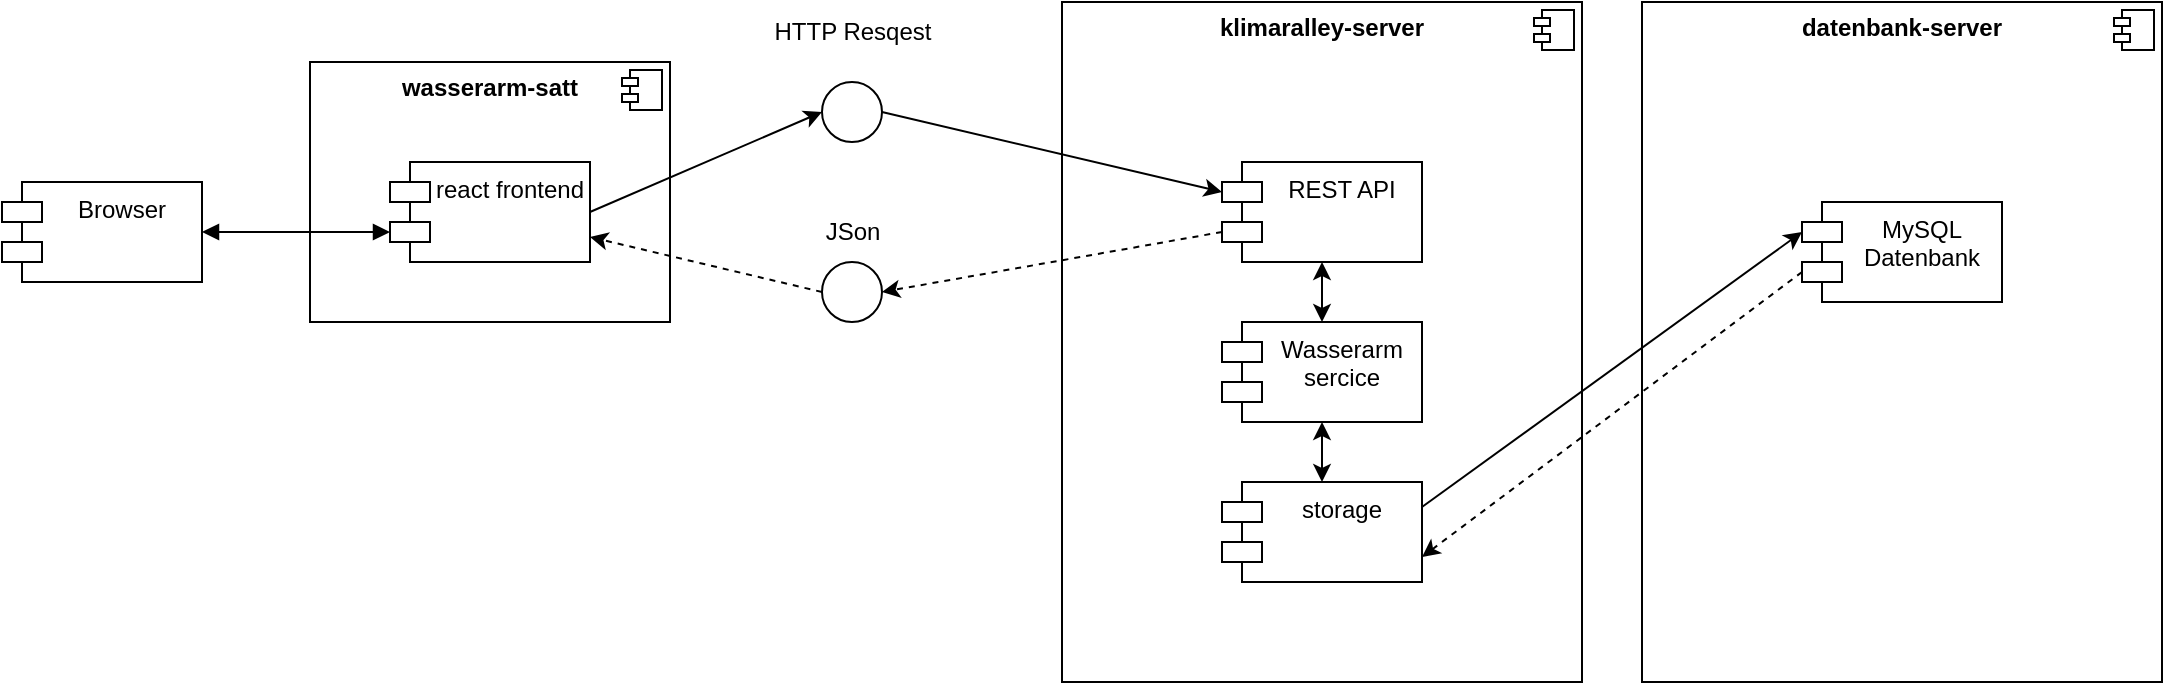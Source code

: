 <mxfile version="24.2.2" type="device">
  <diagram name="Seite-1" id="3G8G58sb3bfXZikpA64S">
    <mxGraphModel dx="1211" dy="659" grid="1" gridSize="10" guides="1" tooltips="1" connect="1" arrows="1" fold="1" page="1" pageScale="1" pageWidth="827" pageHeight="1169" math="0" shadow="0">
      <root>
        <mxCell id="0" />
        <mxCell id="1" parent="0" />
        <mxCell id="jdcSAK3IPF-zKG4RJlUi-18" value="&lt;p style=&quot;margin:0px;margin-top:6px;text-align:center;&quot;&gt;&lt;b&gt;klimaralley-server&lt;/b&gt;&lt;/p&gt;" style="align=left;overflow=fill;html=1;dropTarget=0;whiteSpace=wrap;" vertex="1" parent="1">
          <mxGeometry x="790" y="360" width="260" height="340" as="geometry" />
        </mxCell>
        <mxCell id="jdcSAK3IPF-zKG4RJlUi-19" value="" style="shape=component;jettyWidth=8;jettyHeight=4;" vertex="1" parent="jdcSAK3IPF-zKG4RJlUi-18">
          <mxGeometry x="1" width="20" height="20" relative="1" as="geometry">
            <mxPoint x="-24" y="4" as="offset" />
          </mxGeometry>
        </mxCell>
        <mxCell id="jdcSAK3IPF-zKG4RJlUi-10" value="REST API" style="shape=module;align=left;spacingLeft=20;align=center;verticalAlign=top;whiteSpace=wrap;html=1;" vertex="1" parent="1">
          <mxGeometry x="870" y="440" width="100" height="50" as="geometry" />
        </mxCell>
        <mxCell id="jdcSAK3IPF-zKG4RJlUi-12" value="Browser" style="shape=module;align=left;spacingLeft=20;align=center;verticalAlign=top;whiteSpace=wrap;html=1;" vertex="1" parent="1">
          <mxGeometry x="260" y="450" width="100" height="50" as="geometry" />
        </mxCell>
        <mxCell id="jdcSAK3IPF-zKG4RJlUi-15" value="&lt;p style=&quot;margin:0px;margin-top:6px;text-align:center;&quot;&gt;&lt;b&gt;wasserarm-satt&lt;/b&gt;&lt;/p&gt;" style="align=left;overflow=fill;html=1;dropTarget=0;whiteSpace=wrap;" vertex="1" parent="1">
          <mxGeometry x="414" y="390" width="180" height="130" as="geometry" />
        </mxCell>
        <mxCell id="jdcSAK3IPF-zKG4RJlUi-16" value="" style="shape=component;jettyWidth=8;jettyHeight=4;" vertex="1" parent="jdcSAK3IPF-zKG4RJlUi-15">
          <mxGeometry x="1" width="20" height="20" relative="1" as="geometry">
            <mxPoint x="-24" y="4" as="offset" />
          </mxGeometry>
        </mxCell>
        <mxCell id="jdcSAK3IPF-zKG4RJlUi-13" value="react frontend" style="shape=module;align=left;spacingLeft=20;align=center;verticalAlign=top;whiteSpace=wrap;html=1;" vertex="1" parent="1">
          <mxGeometry x="454" y="440" width="100" height="50" as="geometry" />
        </mxCell>
        <mxCell id="jdcSAK3IPF-zKG4RJlUi-14" value="" style="ellipse;whiteSpace=wrap;html=1;aspect=fixed;" vertex="1" parent="1">
          <mxGeometry x="670" y="400" width="30" height="30" as="geometry" />
        </mxCell>
        <mxCell id="jdcSAK3IPF-zKG4RJlUi-17" value="" style="endArrow=block;startArrow=block;endFill=1;startFill=1;html=1;rounded=0;exitX=1;exitY=0.5;exitDx=0;exitDy=0;entryX=0;entryY=0;entryDx=0;entryDy=35;entryPerimeter=0;" edge="1" parent="1" source="jdcSAK3IPF-zKG4RJlUi-12" target="jdcSAK3IPF-zKG4RJlUi-13">
          <mxGeometry width="160" relative="1" as="geometry">
            <mxPoint x="330" y="390" as="sourcePoint" />
            <mxPoint x="490" y="390" as="targetPoint" />
          </mxGeometry>
        </mxCell>
        <mxCell id="jdcSAK3IPF-zKG4RJlUi-20" value="" style="endArrow=classic;html=1;rounded=0;entryX=0;entryY=0.5;entryDx=0;entryDy=0;exitX=1;exitY=0.5;exitDx=0;exitDy=0;" edge="1" parent="1" source="jdcSAK3IPF-zKG4RJlUi-13" target="jdcSAK3IPF-zKG4RJlUi-14">
          <mxGeometry width="50" height="50" relative="1" as="geometry">
            <mxPoint x="380" y="430" as="sourcePoint" />
            <mxPoint x="440" y="370" as="targetPoint" />
          </mxGeometry>
        </mxCell>
        <mxCell id="jdcSAK3IPF-zKG4RJlUi-21" value="HTTP Resqest" style="text;html=1;align=center;verticalAlign=middle;resizable=0;points=[];autosize=1;strokeColor=none;fillColor=none;" vertex="1" parent="1">
          <mxGeometry x="635" y="360" width="100" height="30" as="geometry" />
        </mxCell>
        <mxCell id="jdcSAK3IPF-zKG4RJlUi-22" value="" style="endArrow=classic;html=1;rounded=0;exitX=1;exitY=0.5;exitDx=0;exitDy=0;entryX=0;entryY=0;entryDx=0;entryDy=15;entryPerimeter=0;" edge="1" parent="1" source="jdcSAK3IPF-zKG4RJlUi-14" target="jdcSAK3IPF-zKG4RJlUi-10">
          <mxGeometry width="50" height="50" relative="1" as="geometry">
            <mxPoint x="700" y="420" as="sourcePoint" />
            <mxPoint x="750" y="370" as="targetPoint" />
          </mxGeometry>
        </mxCell>
        <mxCell id="jdcSAK3IPF-zKG4RJlUi-24" value="" style="endArrow=classic;html=1;rounded=0;exitX=0;exitY=0;exitDx=0;exitDy=35;exitPerimeter=0;entryX=1;entryY=0.5;entryDx=0;entryDy=0;dashed=1;" edge="1" parent="1" source="jdcSAK3IPF-zKG4RJlUi-10" target="jdcSAK3IPF-zKG4RJlUi-25">
          <mxGeometry width="50" height="50" relative="1" as="geometry">
            <mxPoint x="570" y="425" as="sourcePoint" />
            <mxPoint x="600" y="510" as="targetPoint" />
          </mxGeometry>
        </mxCell>
        <mxCell id="jdcSAK3IPF-zKG4RJlUi-25" value="" style="ellipse;whiteSpace=wrap;html=1;aspect=fixed;" vertex="1" parent="1">
          <mxGeometry x="670" y="490" width="30" height="30" as="geometry" />
        </mxCell>
        <mxCell id="jdcSAK3IPF-zKG4RJlUi-26" value="JSon" style="text;html=1;align=center;verticalAlign=middle;resizable=0;points=[];autosize=1;strokeColor=none;fillColor=none;" vertex="1" parent="1">
          <mxGeometry x="660" y="460" width="50" height="30" as="geometry" />
        </mxCell>
        <mxCell id="jdcSAK3IPF-zKG4RJlUi-28" value="" style="endArrow=classic;html=1;rounded=0;exitX=0;exitY=0.5;exitDx=0;exitDy=0;entryX=1;entryY=0.75;entryDx=0;entryDy=0;dashed=1;" edge="1" parent="1" source="jdcSAK3IPF-zKG4RJlUi-25" target="jdcSAK3IPF-zKG4RJlUi-13">
          <mxGeometry width="50" height="50" relative="1" as="geometry">
            <mxPoint x="837" y="485" as="sourcePoint" />
            <mxPoint x="570" y="515" as="targetPoint" />
          </mxGeometry>
        </mxCell>
        <mxCell id="jdcSAK3IPF-zKG4RJlUi-29" value="Wasserarm sercice" style="shape=module;align=left;spacingLeft=20;align=center;verticalAlign=top;whiteSpace=wrap;html=1;" vertex="1" parent="1">
          <mxGeometry x="870" y="520" width="100" height="50" as="geometry" />
        </mxCell>
        <mxCell id="jdcSAK3IPF-zKG4RJlUi-31" value="&lt;p style=&quot;margin:0px;margin-top:6px;text-align:center;&quot;&gt;&lt;b&gt;datenbank-server&lt;/b&gt;&lt;/p&gt;" style="align=left;overflow=fill;html=1;dropTarget=0;whiteSpace=wrap;" vertex="1" parent="1">
          <mxGeometry x="1080" y="360" width="260" height="340" as="geometry" />
        </mxCell>
        <mxCell id="jdcSAK3IPF-zKG4RJlUi-32" value="" style="shape=component;jettyWidth=8;jettyHeight=4;" vertex="1" parent="jdcSAK3IPF-zKG4RJlUi-31">
          <mxGeometry x="1" width="20" height="20" relative="1" as="geometry">
            <mxPoint x="-24" y="4" as="offset" />
          </mxGeometry>
        </mxCell>
        <mxCell id="jdcSAK3IPF-zKG4RJlUi-33" value="MySQL Datenbank" style="shape=module;align=left;spacingLeft=20;align=center;verticalAlign=top;whiteSpace=wrap;html=1;" vertex="1" parent="1">
          <mxGeometry x="1160" y="460" width="100" height="50" as="geometry" />
        </mxCell>
        <mxCell id="jdcSAK3IPF-zKG4RJlUi-34" value="" style="endArrow=classic;html=1;rounded=0;exitX=1;exitY=0.25;exitDx=0;exitDy=0;entryX=0;entryY=0;entryDx=0;entryDy=15;entryPerimeter=0;" edge="1" parent="1" source="jdcSAK3IPF-zKG4RJlUi-37" target="jdcSAK3IPF-zKG4RJlUi-33">
          <mxGeometry width="50" height="50" relative="1" as="geometry">
            <mxPoint x="750" y="460" as="sourcePoint" />
            <mxPoint x="1100" y="540" as="targetPoint" />
          </mxGeometry>
        </mxCell>
        <mxCell id="jdcSAK3IPF-zKG4RJlUi-35" value="" style="endArrow=classic;html=1;rounded=0;dashed=1;exitX=0;exitY=0;exitDx=0;exitDy=35;exitPerimeter=0;entryX=1;entryY=0.75;entryDx=0;entryDy=0;" edge="1" parent="1" source="jdcSAK3IPF-zKG4RJlUi-33" target="jdcSAK3IPF-zKG4RJlUi-37">
          <mxGeometry width="50" height="50" relative="1" as="geometry">
            <mxPoint x="670" y="590" as="sourcePoint" />
            <mxPoint x="570" y="515" as="targetPoint" />
          </mxGeometry>
        </mxCell>
        <mxCell id="jdcSAK3IPF-zKG4RJlUi-36" value="" style="endArrow=classic;startArrow=classic;html=1;rounded=0;exitX=0.5;exitY=0;exitDx=0;exitDy=0;" edge="1" parent="1" source="jdcSAK3IPF-zKG4RJlUi-29">
          <mxGeometry width="50" height="50" relative="1" as="geometry">
            <mxPoint x="890" y="550" as="sourcePoint" />
            <mxPoint x="920" y="490" as="targetPoint" />
          </mxGeometry>
        </mxCell>
        <mxCell id="jdcSAK3IPF-zKG4RJlUi-37" value="storage" style="shape=module;align=left;spacingLeft=20;align=center;verticalAlign=top;whiteSpace=wrap;html=1;" vertex="1" parent="1">
          <mxGeometry x="870" y="600" width="100" height="50" as="geometry" />
        </mxCell>
        <mxCell id="jdcSAK3IPF-zKG4RJlUi-38" value="" style="endArrow=classic;startArrow=classic;html=1;rounded=0;exitX=0.5;exitY=0;exitDx=0;exitDy=0;entryX=0.5;entryY=1;entryDx=0;entryDy=0;" edge="1" parent="1" source="jdcSAK3IPF-zKG4RJlUi-37" target="jdcSAK3IPF-zKG4RJlUi-29">
          <mxGeometry width="50" height="50" relative="1" as="geometry">
            <mxPoint x="930" y="530" as="sourcePoint" />
            <mxPoint x="930" y="500" as="targetPoint" />
          </mxGeometry>
        </mxCell>
      </root>
    </mxGraphModel>
  </diagram>
</mxfile>
